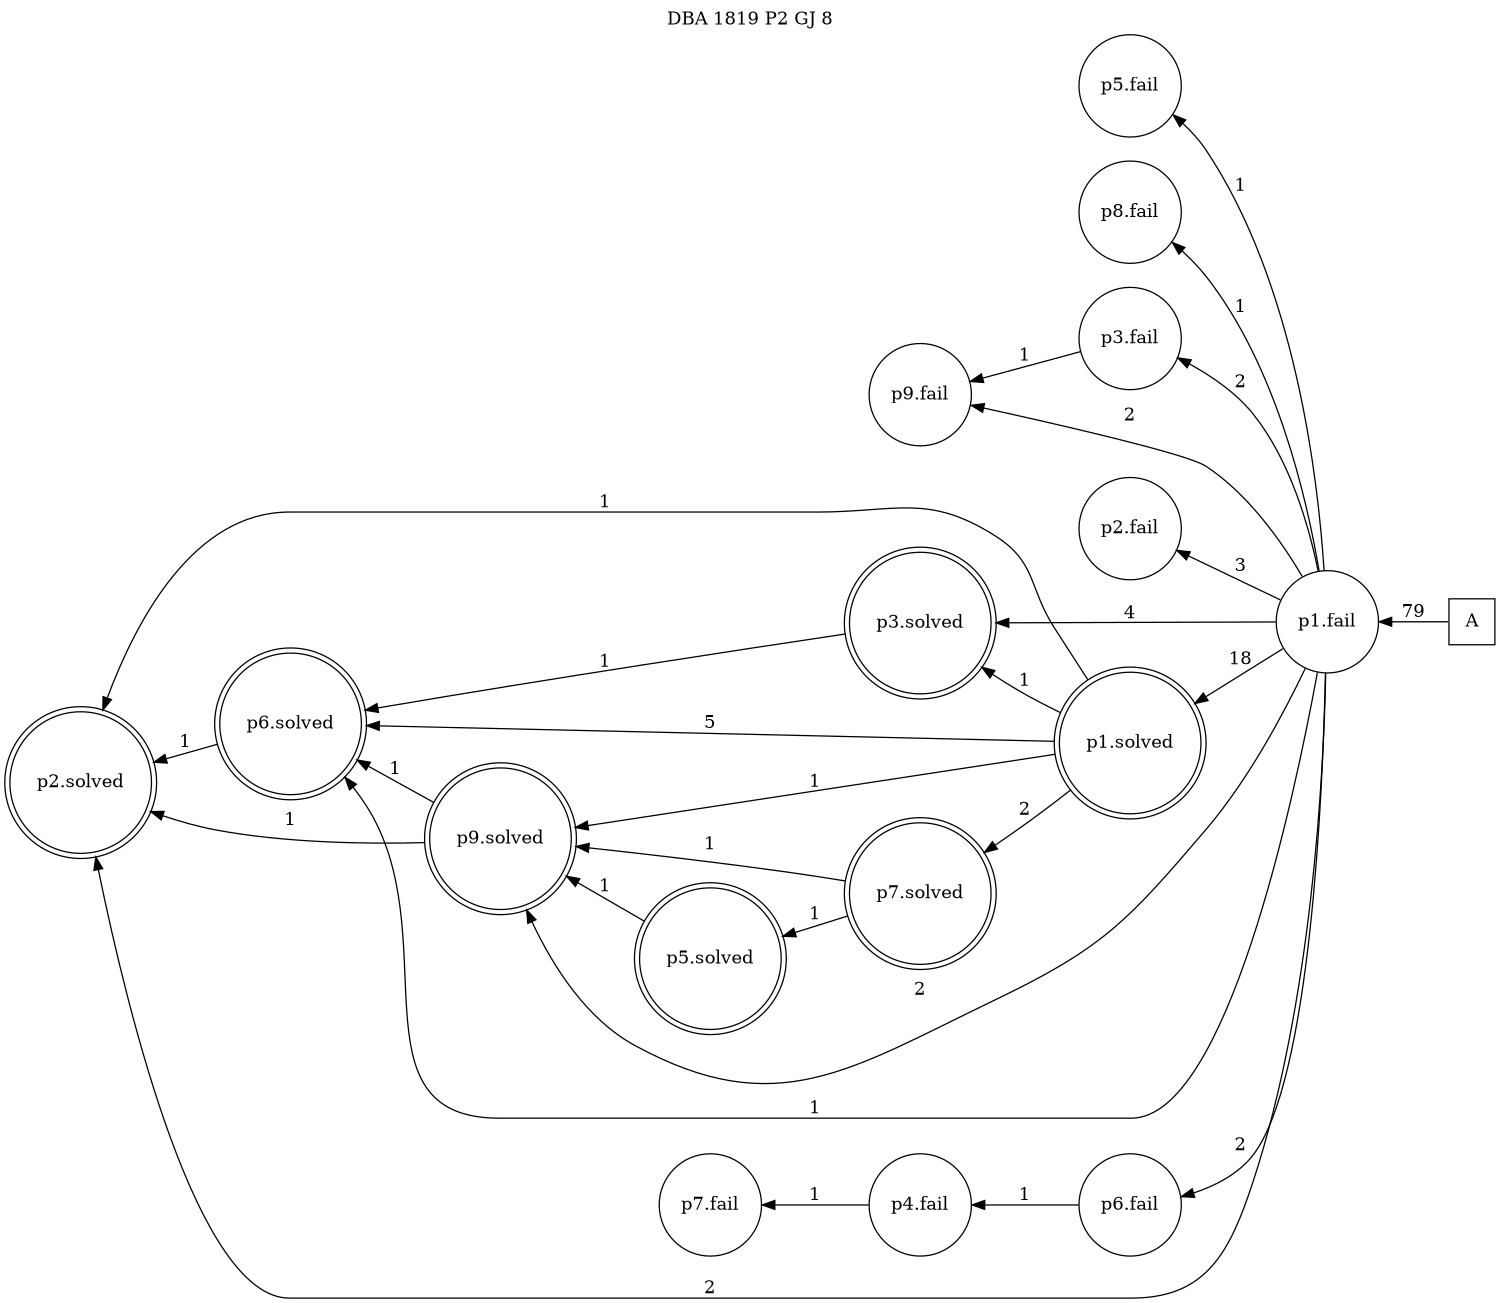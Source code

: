 digraph DBA_1819_P2_GJ_8_LOW {
labelloc="tl"
label= " DBA 1819 P2 GJ 8 "
rankdir="RL";
graph [ size=" 10 , 10 !"]

"A" [shape="square" label="A"]
"p1.fail" [shape="circle" label="p1.fail"]
"p5.fail" [shape="circle" label="p5.fail"]
"p8.fail" [shape="circle" label="p8.fail"]
"p3.fail" [shape="circle" label="p3.fail"]
"p9.fail" [shape="circle" label="p9.fail"]
"p2.fail" [shape="circle" label="p2.fail"]
"p1.solved" [shape="doublecircle" label="p1.solved"]
"p6.solved" [shape="doublecircle" label="p6.solved"]
"p7.solved" [shape="doublecircle" label="p7.solved"]
"p9.solved" [shape="doublecircle" label="p9.solved"]
"p6.fail" [shape="circle" label="p6.fail"]
"p4.fail" [shape="circle" label="p4.fail"]
"p7.fail" [shape="circle" label="p7.fail"]
"p3.solved" [shape="doublecircle" label="p3.solved"]
"p2.solved" [shape="doublecircle" label="p2.solved"]
"p5.solved" [shape="doublecircle" label="p5.solved"]
"A" -> "p1.fail" [ label=79]
"p1.fail" -> "p5.fail" [ label=1]
"p1.fail" -> "p8.fail" [ label=1]
"p1.fail" -> "p3.fail" [ label=2]
"p1.fail" -> "p9.fail" [ label=2]
"p1.fail" -> "p2.fail" [ label=3]
"p1.fail" -> "p1.solved" [ label=18]
"p1.fail" -> "p6.solved" [ label=1]
"p1.fail" -> "p9.solved" [ label=2]
"p1.fail" -> "p6.fail" [ label=2]
"p1.fail" -> "p3.solved" [ label=4]
"p1.fail" -> "p2.solved" [ label=2]
"p3.fail" -> "p9.fail" [ label=1]
"p1.solved" -> "p6.solved" [ label=5]
"p1.solved" -> "p7.solved" [ label=2]
"p1.solved" -> "p9.solved" [ label=1]
"p1.solved" -> "p3.solved" [ label=1]
"p1.solved" -> "p2.solved" [ label=1]
"p6.solved" -> "p2.solved" [ label=1]
"p7.solved" -> "p9.solved" [ label=1]
"p7.solved" -> "p5.solved" [ label=1]
"p9.solved" -> "p6.solved" [ label=1]
"p9.solved" -> "p2.solved" [ label=1]
"p6.fail" -> "p4.fail" [ label=1]
"p4.fail" -> "p7.fail" [ label=1]
"p3.solved" -> "p6.solved" [ label=1]
"p5.solved" -> "p9.solved" [ label=1]
}
